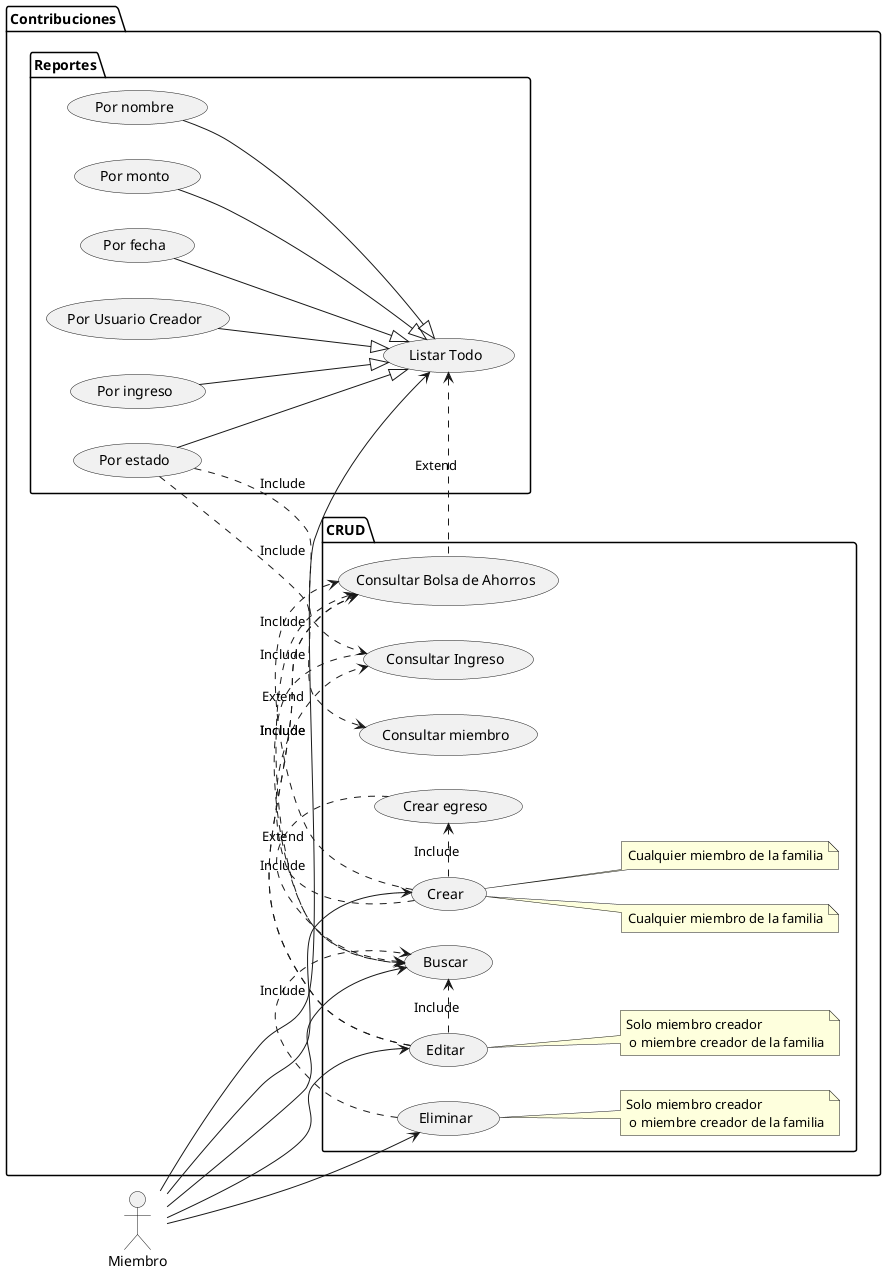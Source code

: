 @startuml
left to right direction
' Actores
:Miembro: as Act3


' Casos de uso
package Contribuciones as PCKG1{
    package CRUD as PCKG2{
        ' Casos de uso externos
        (Consultar Bolsa de Ahorros) as CUEx1
        (Consultar Ingreso) as CUEx2
        (Crear egreso) as CUEx3
        (Consultar miembro) as CUEx4

        (Crear) as CU1
        Act3--> CU1
        CU1 .> CUEx1 : Include
        CU1 .> CUEx2 : Include
        CU1 .> CUEx3 : Include
        note right of CU1: Cualquier miembro de la familia
       
        (Buscar) as CU2
        Act3-->  CU2
        CU2 .> CUEx1 : Include
        CU2 <. CUEx2 : Extend
        CU2 <. CUEx3 : Extend
        note right of CU1: Cualquier miembro de la familia

        (Editar) as CU3
        Act3 -->  CU3
        CU3 .> CU2 : Include
        CU3 .> CUEx1 : Include
        note right of CU3: Solo miembro creador\n o miembre creador de la familia 
        
        (Eliminar) as CU4
        Act3 --> CU4
        CU4 .> CU2 : Include
        CU3 .> CUEx1 : Include
         note right of CU4: Solo miembro creador\n o miembre creador de la familia 
    }
    package Reportes as PCKG3{
        (Listar Todo)  as CU5
        Act3--> CU5
        CU5 <.  CUEx1 : Extend
        (Por nombre) as CU6
        CU6 --|> CU5
        (Por monto) as CU7
        CU7 --|> CU5
        (Por fecha) as CU8
        CU8 --|> CU5
        (Por estado) as CU9
        CU9--|>  CU5
        (Por Usuario Creador)  as CU11
        CU9 .> CUEx4 : Include
        CU11 --|>  CU5
        (Por ingreso)  as CU12
        CU12 --|>  CU5
        CU9 .> CUEx2 : Include
    }
}

@enduml
